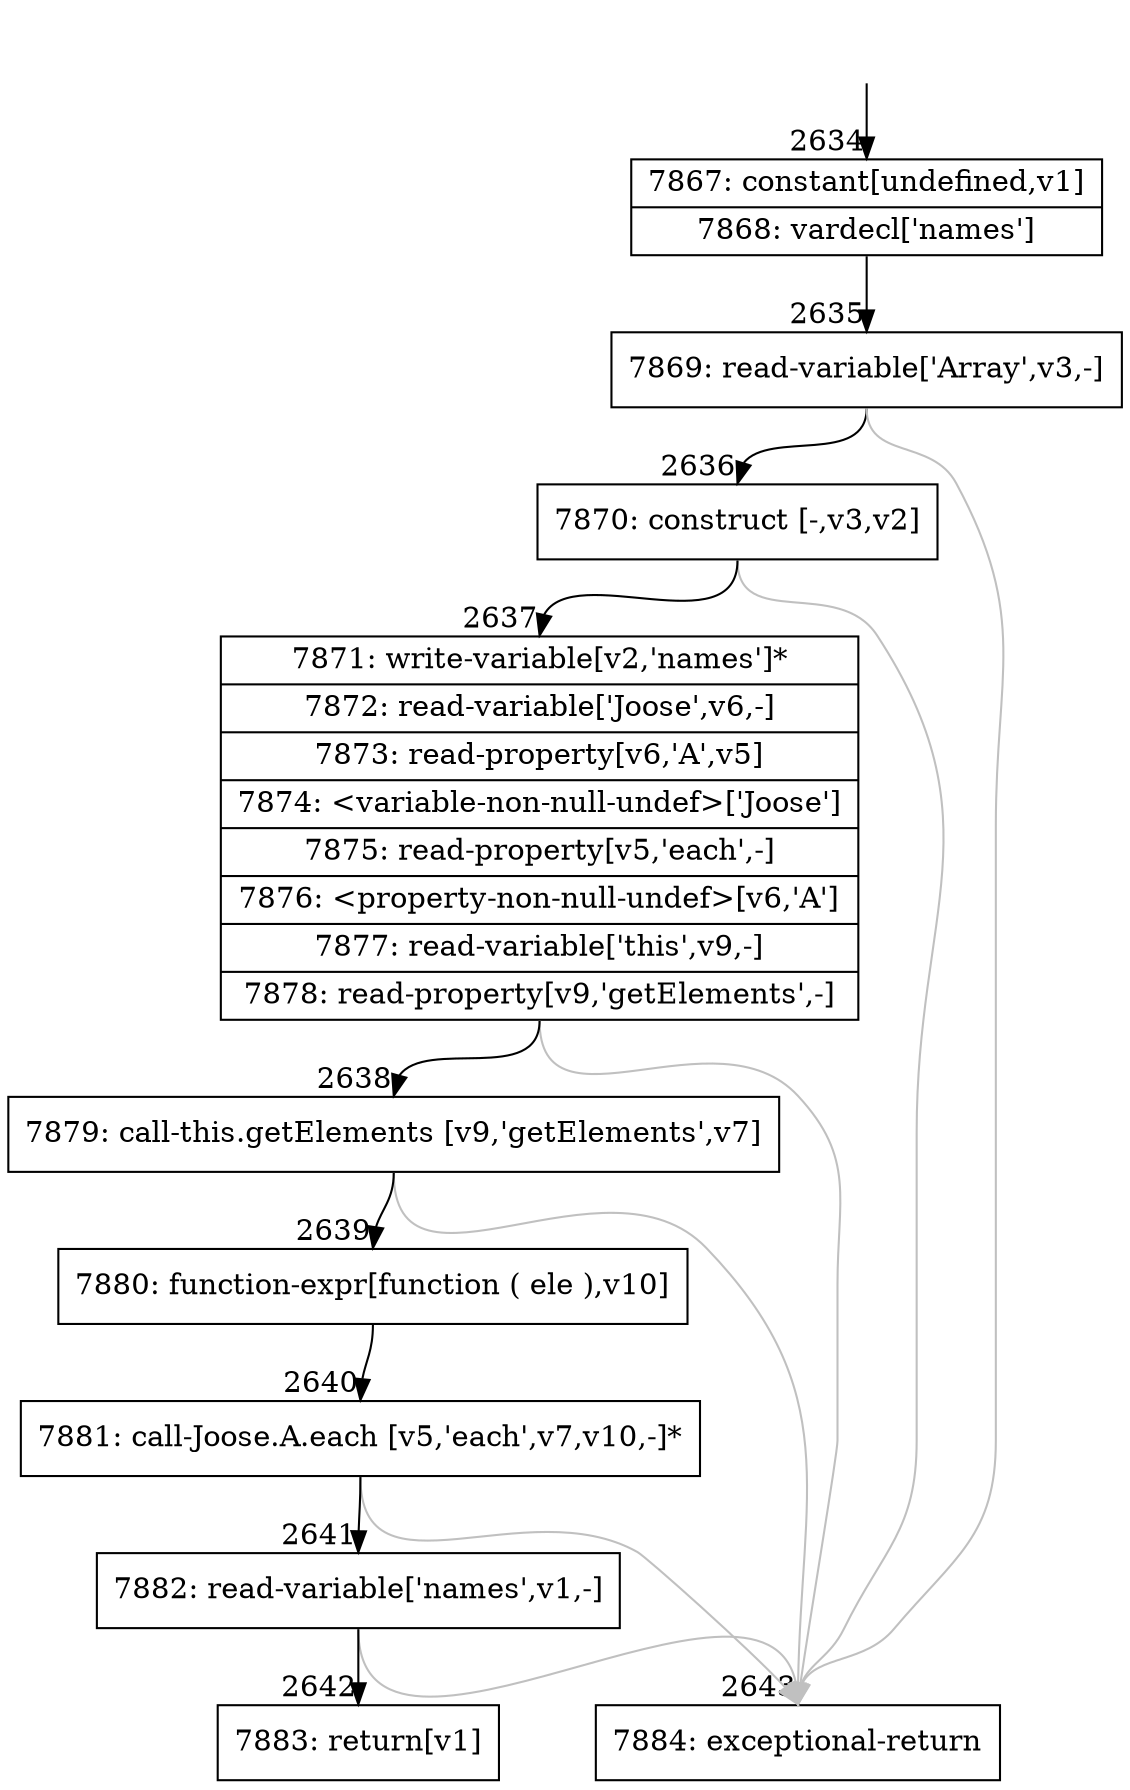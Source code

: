 digraph {
rankdir="TD"
BB_entry287[shape=none,label=""];
BB_entry287 -> BB2634 [tailport=s, headport=n, headlabel="    2634"]
BB2634 [shape=record label="{7867: constant[undefined,v1]|7868: vardecl['names']}" ] 
BB2634 -> BB2635 [tailport=s, headport=n, headlabel="      2635"]
BB2635 [shape=record label="{7869: read-variable['Array',v3,-]}" ] 
BB2635 -> BB2636 [tailport=s, headport=n, headlabel="      2636"]
BB2635 -> BB2643 [tailport=s, headport=n, color=gray, headlabel="      2643"]
BB2636 [shape=record label="{7870: construct [-,v3,v2]}" ] 
BB2636 -> BB2637 [tailport=s, headport=n, headlabel="      2637"]
BB2636 -> BB2643 [tailport=s, headport=n, color=gray]
BB2637 [shape=record label="{7871: write-variable[v2,'names']*|7872: read-variable['Joose',v6,-]|7873: read-property[v6,'A',v5]|7874: \<variable-non-null-undef\>['Joose']|7875: read-property[v5,'each',-]|7876: \<property-non-null-undef\>[v6,'A']|7877: read-variable['this',v9,-]|7878: read-property[v9,'getElements',-]}" ] 
BB2637 -> BB2638 [tailport=s, headport=n, headlabel="      2638"]
BB2637 -> BB2643 [tailport=s, headport=n, color=gray]
BB2638 [shape=record label="{7879: call-this.getElements [v9,'getElements',v7]}" ] 
BB2638 -> BB2639 [tailport=s, headport=n, headlabel="      2639"]
BB2638 -> BB2643 [tailport=s, headport=n, color=gray]
BB2639 [shape=record label="{7880: function-expr[function ( ele ),v10]}" ] 
BB2639 -> BB2640 [tailport=s, headport=n, headlabel="      2640"]
BB2640 [shape=record label="{7881: call-Joose.A.each [v5,'each',v7,v10,-]*}" ] 
BB2640 -> BB2641 [tailport=s, headport=n, headlabel="      2641"]
BB2640 -> BB2643 [tailport=s, headport=n, color=gray]
BB2641 [shape=record label="{7882: read-variable['names',v1,-]}" ] 
BB2641 -> BB2642 [tailport=s, headport=n, headlabel="      2642"]
BB2641 -> BB2643 [tailport=s, headport=n, color=gray]
BB2642 [shape=record label="{7883: return[v1]}" ] 
BB2643 [shape=record label="{7884: exceptional-return}" ] 
//#$~ 3049
}
